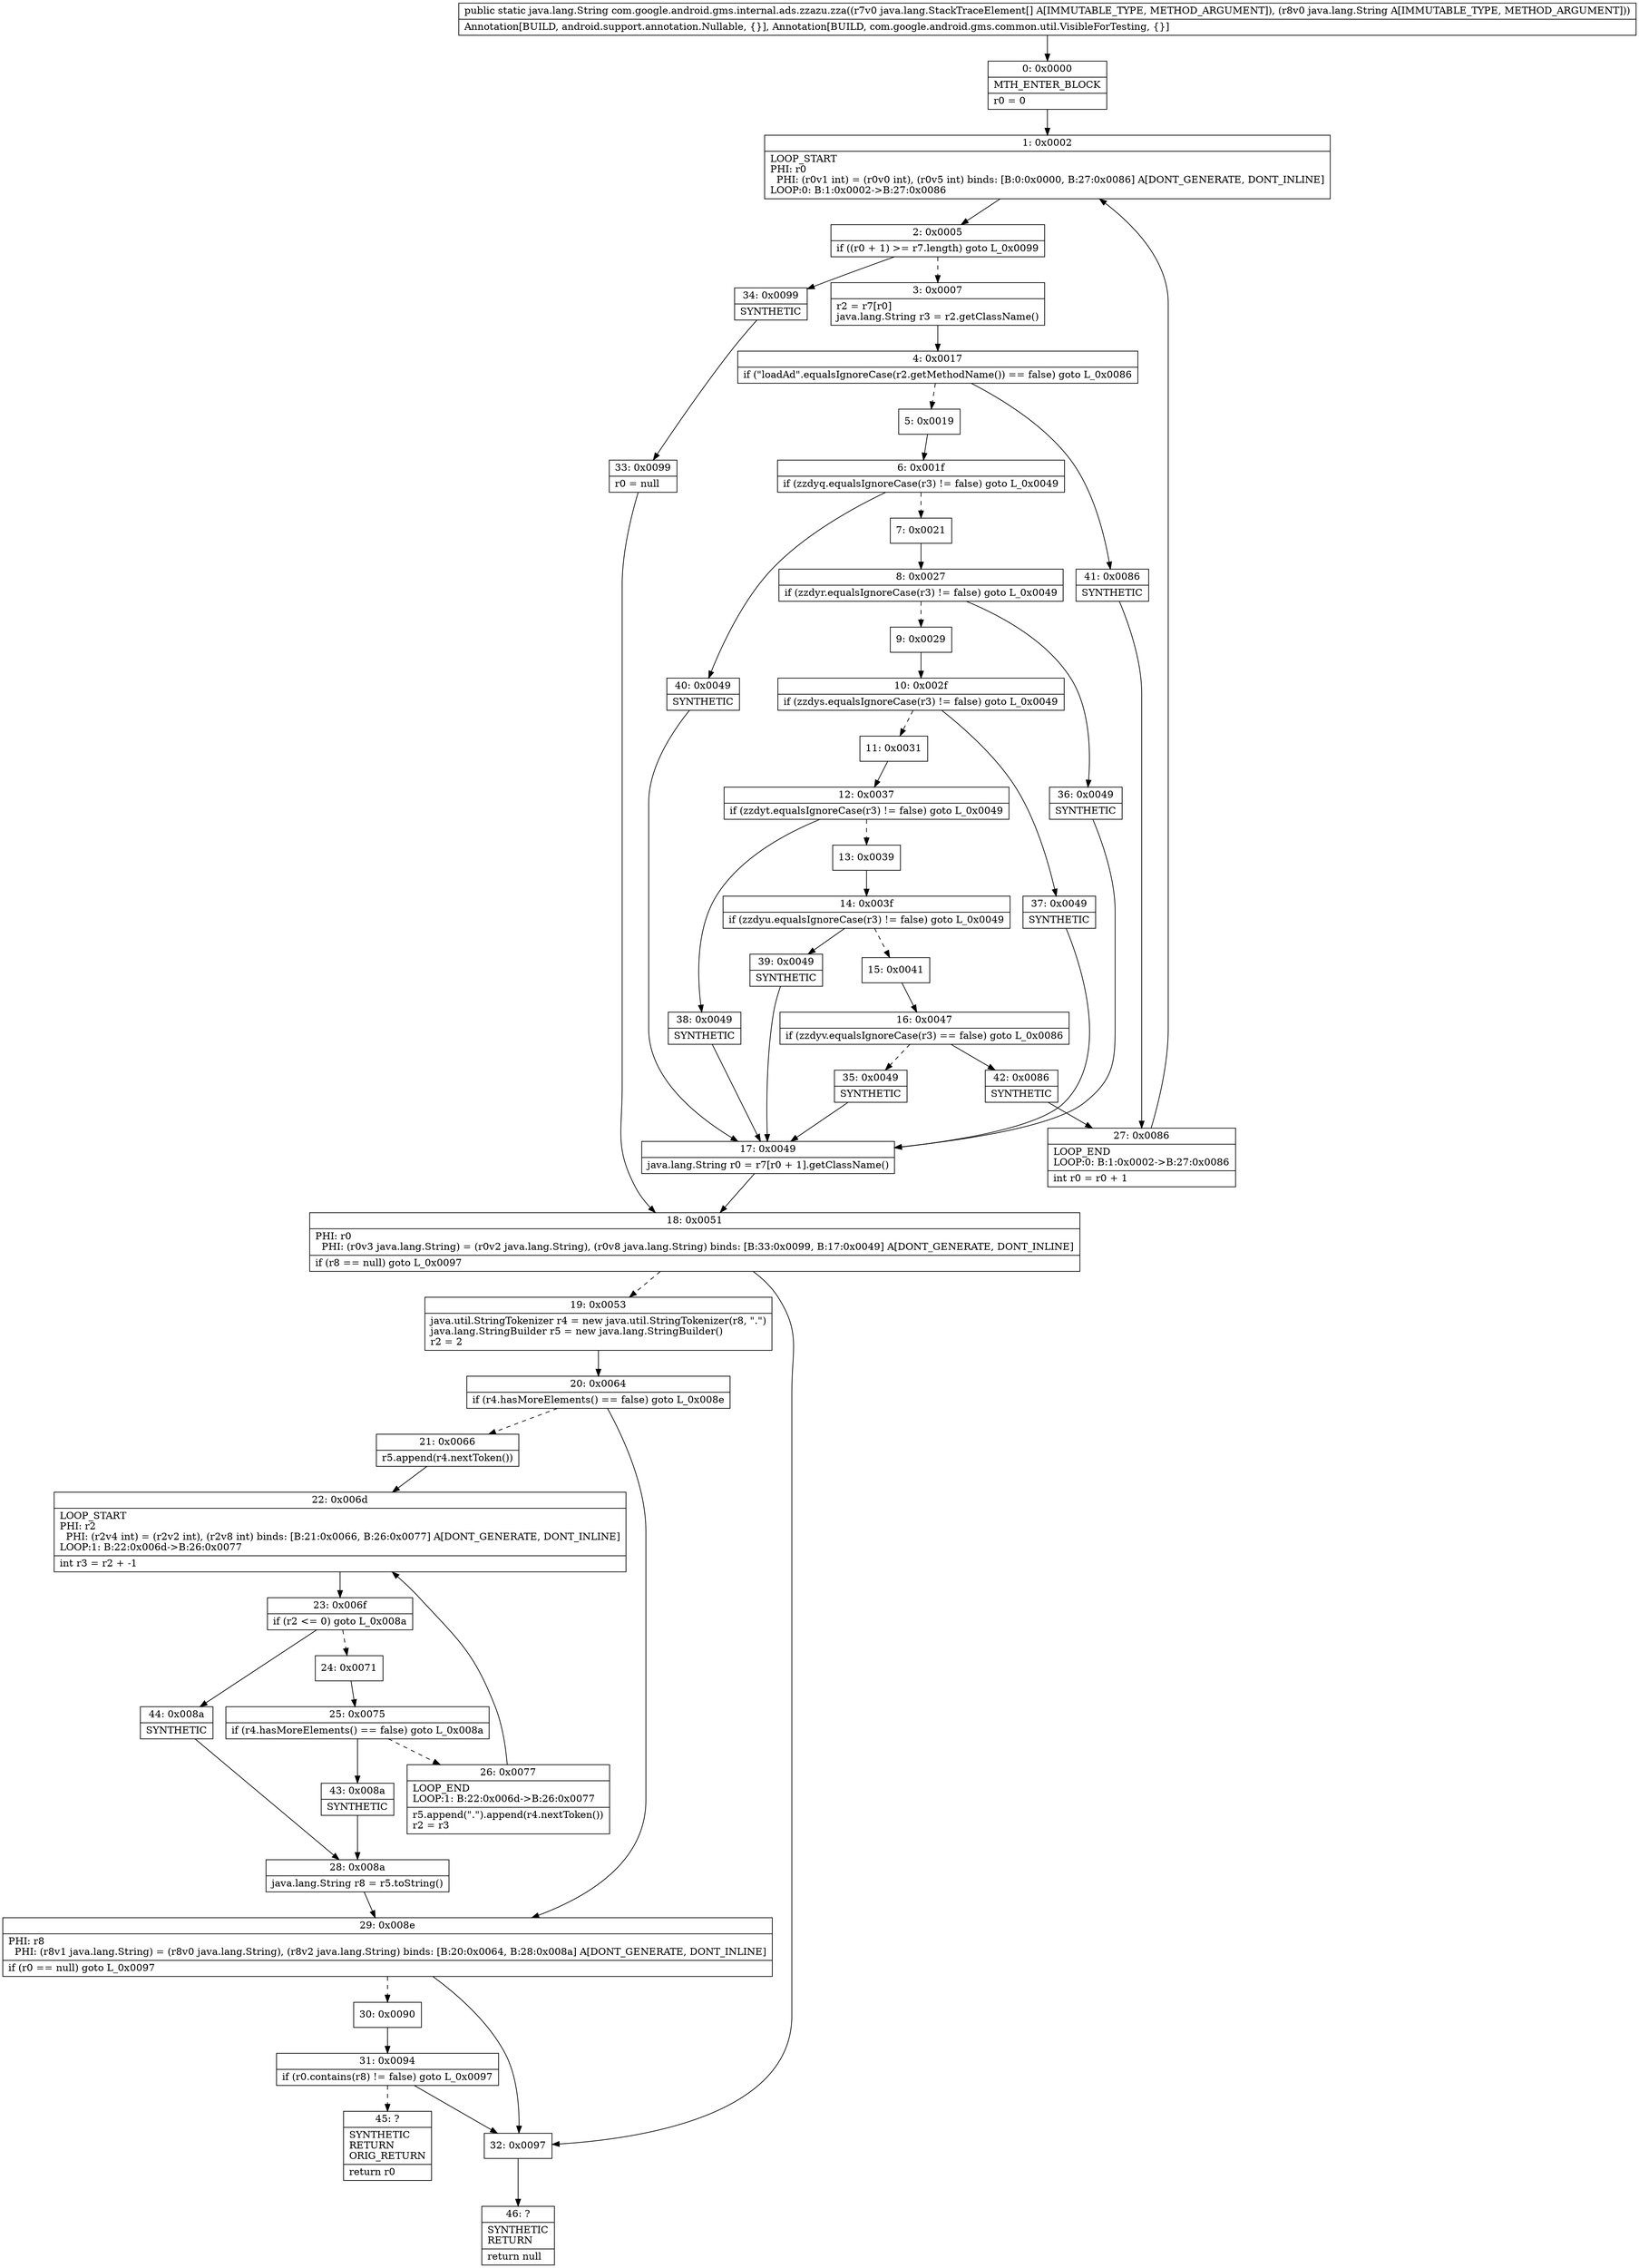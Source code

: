 digraph "CFG forcom.google.android.gms.internal.ads.zzazu.zza([Ljava\/lang\/StackTraceElement;Ljava\/lang\/String;)Ljava\/lang\/String;" {
Node_0 [shape=record,label="{0\:\ 0x0000|MTH_ENTER_BLOCK\l|r0 = 0\l}"];
Node_1 [shape=record,label="{1\:\ 0x0002|LOOP_START\lPHI: r0 \l  PHI: (r0v1 int) = (r0v0 int), (r0v5 int) binds: [B:0:0x0000, B:27:0x0086] A[DONT_GENERATE, DONT_INLINE]\lLOOP:0: B:1:0x0002\-\>B:27:0x0086\l}"];
Node_2 [shape=record,label="{2\:\ 0x0005|if ((r0 + 1) \>= r7.length) goto L_0x0099\l}"];
Node_3 [shape=record,label="{3\:\ 0x0007|r2 = r7[r0]\ljava.lang.String r3 = r2.getClassName()\l}"];
Node_4 [shape=record,label="{4\:\ 0x0017|if (\"loadAd\".equalsIgnoreCase(r2.getMethodName()) == false) goto L_0x0086\l}"];
Node_5 [shape=record,label="{5\:\ 0x0019}"];
Node_6 [shape=record,label="{6\:\ 0x001f|if (zzdyq.equalsIgnoreCase(r3) != false) goto L_0x0049\l}"];
Node_7 [shape=record,label="{7\:\ 0x0021}"];
Node_8 [shape=record,label="{8\:\ 0x0027|if (zzdyr.equalsIgnoreCase(r3) != false) goto L_0x0049\l}"];
Node_9 [shape=record,label="{9\:\ 0x0029}"];
Node_10 [shape=record,label="{10\:\ 0x002f|if (zzdys.equalsIgnoreCase(r3) != false) goto L_0x0049\l}"];
Node_11 [shape=record,label="{11\:\ 0x0031}"];
Node_12 [shape=record,label="{12\:\ 0x0037|if (zzdyt.equalsIgnoreCase(r3) != false) goto L_0x0049\l}"];
Node_13 [shape=record,label="{13\:\ 0x0039}"];
Node_14 [shape=record,label="{14\:\ 0x003f|if (zzdyu.equalsIgnoreCase(r3) != false) goto L_0x0049\l}"];
Node_15 [shape=record,label="{15\:\ 0x0041}"];
Node_16 [shape=record,label="{16\:\ 0x0047|if (zzdyv.equalsIgnoreCase(r3) == false) goto L_0x0086\l}"];
Node_17 [shape=record,label="{17\:\ 0x0049|java.lang.String r0 = r7[r0 + 1].getClassName()\l}"];
Node_18 [shape=record,label="{18\:\ 0x0051|PHI: r0 \l  PHI: (r0v3 java.lang.String) = (r0v2 java.lang.String), (r0v8 java.lang.String) binds: [B:33:0x0099, B:17:0x0049] A[DONT_GENERATE, DONT_INLINE]\l|if (r8 == null) goto L_0x0097\l}"];
Node_19 [shape=record,label="{19\:\ 0x0053|java.util.StringTokenizer r4 = new java.util.StringTokenizer(r8, \".\")\ljava.lang.StringBuilder r5 = new java.lang.StringBuilder()\lr2 = 2\l}"];
Node_20 [shape=record,label="{20\:\ 0x0064|if (r4.hasMoreElements() == false) goto L_0x008e\l}"];
Node_21 [shape=record,label="{21\:\ 0x0066|r5.append(r4.nextToken())\l}"];
Node_22 [shape=record,label="{22\:\ 0x006d|LOOP_START\lPHI: r2 \l  PHI: (r2v4 int) = (r2v2 int), (r2v8 int) binds: [B:21:0x0066, B:26:0x0077] A[DONT_GENERATE, DONT_INLINE]\lLOOP:1: B:22:0x006d\-\>B:26:0x0077\l|int r3 = r2 + \-1\l}"];
Node_23 [shape=record,label="{23\:\ 0x006f|if (r2 \<= 0) goto L_0x008a\l}"];
Node_24 [shape=record,label="{24\:\ 0x0071}"];
Node_25 [shape=record,label="{25\:\ 0x0075|if (r4.hasMoreElements() == false) goto L_0x008a\l}"];
Node_26 [shape=record,label="{26\:\ 0x0077|LOOP_END\lLOOP:1: B:22:0x006d\-\>B:26:0x0077\l|r5.append(\".\").append(r4.nextToken())\lr2 = r3\l}"];
Node_27 [shape=record,label="{27\:\ 0x0086|LOOP_END\lLOOP:0: B:1:0x0002\-\>B:27:0x0086\l|int r0 = r0 + 1\l}"];
Node_28 [shape=record,label="{28\:\ 0x008a|java.lang.String r8 = r5.toString()\l}"];
Node_29 [shape=record,label="{29\:\ 0x008e|PHI: r8 \l  PHI: (r8v1 java.lang.String) = (r8v0 java.lang.String), (r8v2 java.lang.String) binds: [B:20:0x0064, B:28:0x008a] A[DONT_GENERATE, DONT_INLINE]\l|if (r0 == null) goto L_0x0097\l}"];
Node_30 [shape=record,label="{30\:\ 0x0090}"];
Node_31 [shape=record,label="{31\:\ 0x0094|if (r0.contains(r8) != false) goto L_0x0097\l}"];
Node_32 [shape=record,label="{32\:\ 0x0097}"];
Node_33 [shape=record,label="{33\:\ 0x0099|r0 = null\l}"];
Node_34 [shape=record,label="{34\:\ 0x0099|SYNTHETIC\l}"];
Node_35 [shape=record,label="{35\:\ 0x0049|SYNTHETIC\l}"];
Node_36 [shape=record,label="{36\:\ 0x0049|SYNTHETIC\l}"];
Node_37 [shape=record,label="{37\:\ 0x0049|SYNTHETIC\l}"];
Node_38 [shape=record,label="{38\:\ 0x0049|SYNTHETIC\l}"];
Node_39 [shape=record,label="{39\:\ 0x0049|SYNTHETIC\l}"];
Node_40 [shape=record,label="{40\:\ 0x0049|SYNTHETIC\l}"];
Node_41 [shape=record,label="{41\:\ 0x0086|SYNTHETIC\l}"];
Node_42 [shape=record,label="{42\:\ 0x0086|SYNTHETIC\l}"];
Node_43 [shape=record,label="{43\:\ 0x008a|SYNTHETIC\l}"];
Node_44 [shape=record,label="{44\:\ 0x008a|SYNTHETIC\l}"];
Node_45 [shape=record,label="{45\:\ ?|SYNTHETIC\lRETURN\lORIG_RETURN\l|return r0\l}"];
Node_46 [shape=record,label="{46\:\ ?|SYNTHETIC\lRETURN\l|return null\l}"];
MethodNode[shape=record,label="{public static java.lang.String com.google.android.gms.internal.ads.zzazu.zza((r7v0 java.lang.StackTraceElement[] A[IMMUTABLE_TYPE, METHOD_ARGUMENT]), (r8v0 java.lang.String A[IMMUTABLE_TYPE, METHOD_ARGUMENT]))  | Annotation[BUILD, android.support.annotation.Nullable, \{\}], Annotation[BUILD, com.google.android.gms.common.util.VisibleForTesting, \{\}]\l}"];
MethodNode -> Node_0;
Node_0 -> Node_1;
Node_1 -> Node_2;
Node_2 -> Node_3[style=dashed];
Node_2 -> Node_34;
Node_3 -> Node_4;
Node_4 -> Node_5[style=dashed];
Node_4 -> Node_41;
Node_5 -> Node_6;
Node_6 -> Node_7[style=dashed];
Node_6 -> Node_40;
Node_7 -> Node_8;
Node_8 -> Node_9[style=dashed];
Node_8 -> Node_36;
Node_9 -> Node_10;
Node_10 -> Node_11[style=dashed];
Node_10 -> Node_37;
Node_11 -> Node_12;
Node_12 -> Node_13[style=dashed];
Node_12 -> Node_38;
Node_13 -> Node_14;
Node_14 -> Node_15[style=dashed];
Node_14 -> Node_39;
Node_15 -> Node_16;
Node_16 -> Node_35[style=dashed];
Node_16 -> Node_42;
Node_17 -> Node_18;
Node_18 -> Node_19[style=dashed];
Node_18 -> Node_32;
Node_19 -> Node_20;
Node_20 -> Node_21[style=dashed];
Node_20 -> Node_29;
Node_21 -> Node_22;
Node_22 -> Node_23;
Node_23 -> Node_24[style=dashed];
Node_23 -> Node_44;
Node_24 -> Node_25;
Node_25 -> Node_26[style=dashed];
Node_25 -> Node_43;
Node_26 -> Node_22;
Node_27 -> Node_1;
Node_28 -> Node_29;
Node_29 -> Node_30[style=dashed];
Node_29 -> Node_32;
Node_30 -> Node_31;
Node_31 -> Node_32;
Node_31 -> Node_45[style=dashed];
Node_32 -> Node_46;
Node_33 -> Node_18;
Node_34 -> Node_33;
Node_35 -> Node_17;
Node_36 -> Node_17;
Node_37 -> Node_17;
Node_38 -> Node_17;
Node_39 -> Node_17;
Node_40 -> Node_17;
Node_41 -> Node_27;
Node_42 -> Node_27;
Node_43 -> Node_28;
Node_44 -> Node_28;
}

